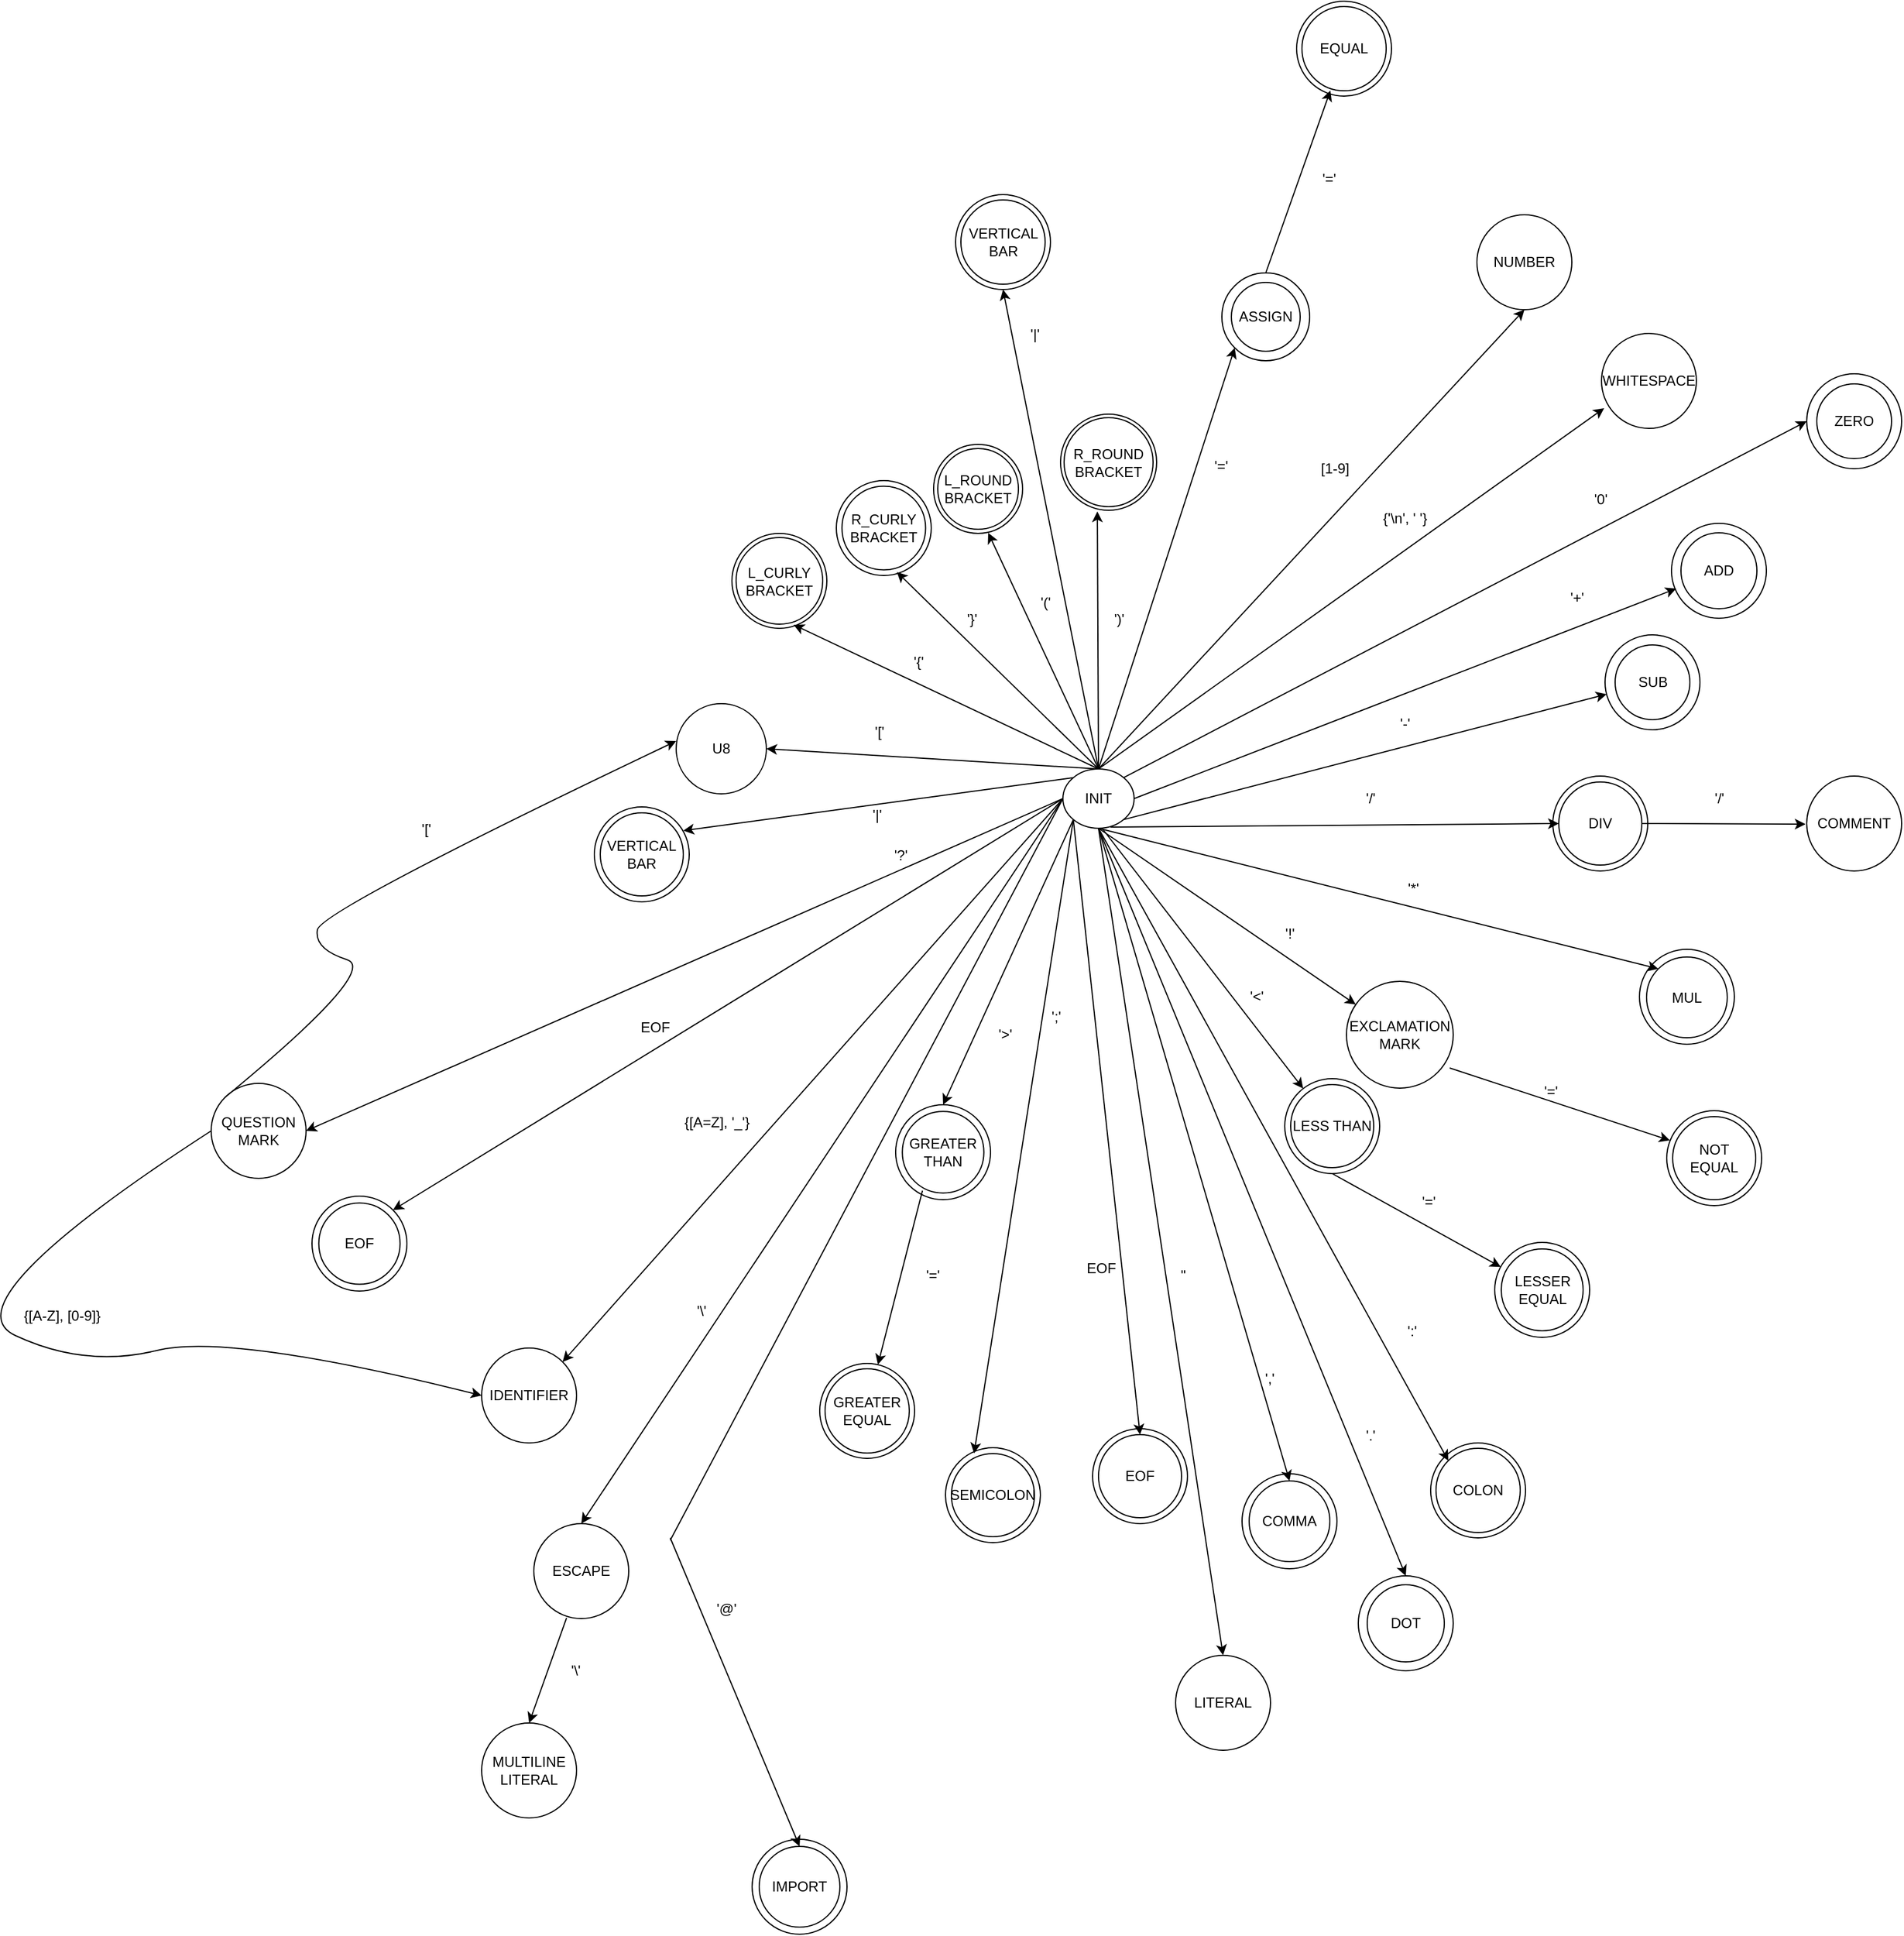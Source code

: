 <mxfile version="25.0.1">
  <diagram name="Page-1" id="POLHNSUYzoH1prWRDZbM">
    <mxGraphModel dx="2992" dy="2234" grid="0" gridSize="10" guides="1" tooltips="1" connect="1" arrows="1" fold="1" page="1" pageScale="1" pageWidth="850" pageHeight="1100" background="none" math="0" shadow="0">
      <root>
        <mxCell id="0" />
        <mxCell id="1" parent="0" />
        <mxCell id="hgPsBDcdBSowXGrfZS2o-11" value="&#39;=&#39;&lt;div&gt;&lt;br&gt;&lt;/div&gt;" style="text;html=1;align=center;verticalAlign=middle;resizable=0;points=[];autosize=1;strokeColor=none;fillColor=none;" parent="1" vertex="1">
          <mxGeometry x="259" y="198" width="30" height="41" as="geometry" />
        </mxCell>
        <mxCell id="hgPsBDcdBSowXGrfZS2o-12" value="" style="group" parent="1" vertex="1" connectable="0">
          <mxGeometry x="81" y="467" width="120" height="50" as="geometry" />
        </mxCell>
        <mxCell id="t6ezfYEOPhDP4UOzndGj-74" style="edgeStyle=none;rounded=0;orthogonalLoop=1;jettySize=auto;html=1;exitX=0;exitY=0.5;exitDx=0;exitDy=0;endArrow=none;endFill=0;" edge="1" parent="hgPsBDcdBSowXGrfZS2o-12" source="ZuQAkKAsYcVPwidDXJDo-1">
          <mxGeometry relative="1" as="geometry">
            <mxPoint x="-271" y="650" as="targetPoint" />
          </mxGeometry>
        </mxCell>
        <mxCell id="ZuQAkKAsYcVPwidDXJDo-1" value="INIT" style="ellipse;whiteSpace=wrap;html=1;" parent="hgPsBDcdBSowXGrfZS2o-12" vertex="1">
          <mxGeometry x="60" width="60" height="50" as="geometry" />
        </mxCell>
        <mxCell id="hgPsBDcdBSowXGrfZS2o-13" style="rounded=0;orthogonalLoop=1;jettySize=auto;html=1;exitX=0.5;exitY=0;exitDx=0;exitDy=0;entryX=0;entryY=1;entryDx=0;entryDy=0;" parent="1" source="ZuQAkKAsYcVPwidDXJDo-1" target="hgPsBDcdBSowXGrfZS2o-7" edge="1">
          <mxGeometry relative="1" as="geometry" />
        </mxCell>
        <mxCell id="hgPsBDcdBSowXGrfZS2o-16" value="&#39;=&#39;" style="text;html=1;align=center;verticalAlign=middle;resizable=0;points=[];autosize=1;strokeColor=none;fillColor=none;" parent="1" vertex="1">
          <mxGeometry x="350" y="-43" width="30" height="26" as="geometry" />
        </mxCell>
        <mxCell id="hgPsBDcdBSowXGrfZS2o-18" value="" style="group" parent="1" vertex="1" connectable="0">
          <mxGeometry x="275" y="49" width="74" height="74" as="geometry" />
        </mxCell>
        <mxCell id="hgPsBDcdBSowXGrfZS2o-2" value="ASSIGN" style="ellipse;whiteSpace=wrap;html=1;aspect=fixed;container=0;" parent="hgPsBDcdBSowXGrfZS2o-18" vertex="1">
          <mxGeometry x="8" y="8" width="58" height="58" as="geometry" />
        </mxCell>
        <mxCell id="hgPsBDcdBSowXGrfZS2o-7" value="" style="ellipse;whiteSpace=wrap;html=1;aspect=fixed;textOpacity=0;fontColor=default;fillColor=none;container=0;" parent="hgPsBDcdBSowXGrfZS2o-18" vertex="1">
          <mxGeometry width="74" height="74" as="geometry" />
        </mxCell>
        <mxCell id="hgPsBDcdBSowXGrfZS2o-20" style="rounded=0;orthogonalLoop=1;jettySize=auto;html=1;entryX=0.356;entryY=0.94;entryDx=0;entryDy=0;exitX=0.5;exitY=0;exitDx=0;exitDy=0;entryPerimeter=0;" parent="1" source="hgPsBDcdBSowXGrfZS2o-7" target="hgPsBDcdBSowXGrfZS2o-17" edge="1">
          <mxGeometry relative="1" as="geometry">
            <mxPoint x="385" y="-83" as="sourcePoint" />
          </mxGeometry>
        </mxCell>
        <mxCell id="hgPsBDcdBSowXGrfZS2o-22" value="&#39;+&#39;" style="text;html=1;align=center;verticalAlign=middle;resizable=0;points=[];autosize=1;strokeColor=none;fillColor=none;" parent="1" vertex="1">
          <mxGeometry x="559" y="310" width="30" height="26" as="geometry" />
        </mxCell>
        <mxCell id="hgPsBDcdBSowXGrfZS2o-25" value="" style="group" parent="1" vertex="1" connectable="0">
          <mxGeometry x="654" y="260" width="80" height="80" as="geometry" />
        </mxCell>
        <mxCell id="hgPsBDcdBSowXGrfZS2o-23" value="" style="ellipse;whiteSpace=wrap;html=1;aspect=fixed;" parent="hgPsBDcdBSowXGrfZS2o-25" vertex="1">
          <mxGeometry x="8" y="8" width="64" height="64" as="geometry" />
        </mxCell>
        <mxCell id="hgPsBDcdBSowXGrfZS2o-24" value="ADD" style="ellipse;whiteSpace=wrap;html=1;aspect=fixed;fillColor=none;" parent="hgPsBDcdBSowXGrfZS2o-25" vertex="1">
          <mxGeometry width="80" height="80" as="geometry" />
        </mxCell>
        <mxCell id="hgPsBDcdBSowXGrfZS2o-26" style="edgeStyle=none;rounded=0;orthogonalLoop=1;jettySize=auto;html=1;exitX=1;exitY=1;exitDx=0;exitDy=0;" parent="1" source="ZuQAkKAsYcVPwidDXJDo-1" target="hgPsBDcdBSowXGrfZS2o-27" edge="1">
          <mxGeometry relative="1" as="geometry">
            <mxPoint x="247" y="556" as="targetPoint" />
          </mxGeometry>
        </mxCell>
        <mxCell id="hgPsBDcdBSowXGrfZS2o-29" value="&#39;-&#39;&lt;div&gt;&lt;br&gt;&lt;/div&gt;" style="text;html=1;align=center;verticalAlign=middle;resizable=0;points=[];autosize=1;strokeColor=none;fillColor=none;" parent="1" vertex="1">
          <mxGeometry x="415" y="415.5" width="27" height="41" as="geometry" />
        </mxCell>
        <mxCell id="hgPsBDcdBSowXGrfZS2o-35" value="" style="group" parent="1" vertex="1" connectable="0">
          <mxGeometry x="554" y="473" width="80" height="80" as="geometry" />
        </mxCell>
        <mxCell id="hgPsBDcdBSowXGrfZS2o-33" value="" style="ellipse;whiteSpace=wrap;html=1;aspect=fixed;" parent="hgPsBDcdBSowXGrfZS2o-35" vertex="1">
          <mxGeometry width="80" height="80" as="geometry" />
        </mxCell>
        <mxCell id="hgPsBDcdBSowXGrfZS2o-40" style="edgeStyle=none;rounded=0;orthogonalLoop=1;jettySize=auto;html=1;exitX=1;exitY=0.5;exitDx=0;exitDy=0;" parent="hgPsBDcdBSowXGrfZS2o-35" source="hgPsBDcdBSowXGrfZS2o-34" edge="1">
          <mxGeometry relative="1" as="geometry">
            <mxPoint x="213" y="40.5" as="targetPoint" />
          </mxGeometry>
        </mxCell>
        <mxCell id="hgPsBDcdBSowXGrfZS2o-34" value="DIV" style="ellipse;whiteSpace=wrap;html=1;aspect=fixed;fillColor=none;" parent="hgPsBDcdBSowXGrfZS2o-35" vertex="1">
          <mxGeometry x="5" y="5" width="70" height="70" as="geometry" />
        </mxCell>
        <mxCell id="hgPsBDcdBSowXGrfZS2o-36" value="" style="group" parent="1" vertex="1" connectable="0">
          <mxGeometry x="627" y="619" width="80" height="80" as="geometry" />
        </mxCell>
        <mxCell id="hgPsBDcdBSowXGrfZS2o-31" value="" style="ellipse;whiteSpace=wrap;html=1;aspect=fixed;" parent="hgPsBDcdBSowXGrfZS2o-36" vertex="1">
          <mxGeometry width="80" height="80" as="geometry" />
        </mxCell>
        <mxCell id="hgPsBDcdBSowXGrfZS2o-32" value="MUL" style="ellipse;whiteSpace=wrap;html=1;aspect=fixed;fillColor=none;" parent="hgPsBDcdBSowXGrfZS2o-36" vertex="1">
          <mxGeometry x="6" y="6.5" width="68" height="68" as="geometry" />
        </mxCell>
        <mxCell id="hgPsBDcdBSowXGrfZS2o-37" value="" style="endArrow=classic;html=1;rounded=0;entryX=0;entryY=0.5;entryDx=0;entryDy=0;exitX=0.667;exitY=0.98;exitDx=0;exitDy=0;exitPerimeter=0;" parent="1" source="ZuQAkKAsYcVPwidDXJDo-1" target="hgPsBDcdBSowXGrfZS2o-34" edge="1">
          <mxGeometry width="50" height="50" relative="1" as="geometry">
            <mxPoint x="65" y="567" as="sourcePoint" />
            <mxPoint x="115" y="517" as="targetPoint" />
          </mxGeometry>
        </mxCell>
        <mxCell id="hgPsBDcdBSowXGrfZS2o-38" value="" style="group" parent="1" vertex="1" connectable="0">
          <mxGeometry x="598" y="354" width="80" height="80" as="geometry" />
        </mxCell>
        <mxCell id="hgPsBDcdBSowXGrfZS2o-27" value="" style="ellipse;whiteSpace=wrap;html=1;aspect=fixed;" parent="hgPsBDcdBSowXGrfZS2o-38" vertex="1">
          <mxGeometry width="80" height="80" as="geometry" />
        </mxCell>
        <mxCell id="hgPsBDcdBSowXGrfZS2o-28" value="SUB" style="ellipse;whiteSpace=wrap;html=1;aspect=fixed;fillColor=none;" parent="hgPsBDcdBSowXGrfZS2o-38" vertex="1">
          <mxGeometry x="8.5" y="8.5" width="63" height="63" as="geometry" />
        </mxCell>
        <mxCell id="hgPsBDcdBSowXGrfZS2o-39" value="&#39;/&#39;" style="text;html=1;align=center;verticalAlign=middle;resizable=0;points=[];autosize=1;strokeColor=none;fillColor=none;" parent="1" vertex="1">
          <mxGeometry x="387" y="479" width="26" height="26" as="geometry" />
        </mxCell>
        <mxCell id="hgPsBDcdBSowXGrfZS2o-41" value="&#39;/&#39;&lt;div&gt;&lt;br&gt;&lt;/div&gt;" style="text;html=1;align=center;verticalAlign=middle;resizable=0;points=[];autosize=1;strokeColor=none;fillColor=none;" parent="1" vertex="1">
          <mxGeometry x="681" y="478" width="26" height="41" as="geometry" />
        </mxCell>
        <mxCell id="hgPsBDcdBSowXGrfZS2o-42" value="COMMENT" style="ellipse;whiteSpace=wrap;html=1;aspect=fixed;" parent="1" vertex="1">
          <mxGeometry x="768" y="473" width="80" height="80" as="geometry" />
        </mxCell>
        <mxCell id="hgPsBDcdBSowXGrfZS2o-21" style="edgeStyle=none;rounded=0;orthogonalLoop=1;jettySize=auto;html=1;exitX=1;exitY=0.5;exitDx=0;exitDy=0;entryX=0.05;entryY=0.688;entryDx=0;entryDy=0;entryPerimeter=0;" parent="1" source="ZuQAkKAsYcVPwidDXJDo-1" target="hgPsBDcdBSowXGrfZS2o-24" edge="1">
          <mxGeometry relative="1" as="geometry">
            <mxPoint x="278" y="492" as="targetPoint" />
          </mxGeometry>
        </mxCell>
        <mxCell id="hgPsBDcdBSowXGrfZS2o-30" style="edgeStyle=none;rounded=0;orthogonalLoop=1;jettySize=auto;html=1;exitX=0.5;exitY=1;exitDx=0;exitDy=0;entryX=0;entryY=0;entryDx=0;entryDy=0;" parent="1" source="ZuQAkKAsYcVPwidDXJDo-1" target="hgPsBDcdBSowXGrfZS2o-32" edge="1">
          <mxGeometry relative="1" as="geometry">
            <mxPoint x="171" y="617" as="targetPoint" />
          </mxGeometry>
        </mxCell>
        <mxCell id="hgPsBDcdBSowXGrfZS2o-49" value="&#39;*&#39;" style="text;html=1;align=center;verticalAlign=middle;resizable=0;points=[];autosize=1;strokeColor=none;fillColor=none;" parent="1" vertex="1">
          <mxGeometry x="422" y="555" width="27" height="26" as="geometry" />
        </mxCell>
        <mxCell id="hgPsBDcdBSowXGrfZS2o-56" style="edgeStyle=none;rounded=0;orthogonalLoop=1;jettySize=auto;html=1;exitX=0.967;exitY=0.811;exitDx=0;exitDy=0;exitPerimeter=0;entryX=0.033;entryY=0.313;entryDx=0;entryDy=0;entryPerimeter=0;" parent="1" source="hgPsBDcdBSowXGrfZS2o-50" target="hgPsBDcdBSowXGrfZS2o-53" edge="1">
          <mxGeometry relative="1" as="geometry">
            <mxPoint x="582" y="854" as="targetPoint" />
          </mxGeometry>
        </mxCell>
        <mxCell id="hgPsBDcdBSowXGrfZS2o-50" value="EXCLAMATION&lt;div&gt;MARK&lt;/div&gt;" style="ellipse;whiteSpace=wrap;html=1;aspect=fixed;" parent="1" vertex="1">
          <mxGeometry x="380" y="646" width="90" height="90" as="geometry" />
        </mxCell>
        <mxCell id="hgPsBDcdBSowXGrfZS2o-52" style="edgeStyle=none;rounded=0;orthogonalLoop=1;jettySize=auto;html=1;exitX=0.5;exitY=1;exitDx=0;exitDy=0;" parent="1" source="ZuQAkKAsYcVPwidDXJDo-1" target="hgPsBDcdBSowXGrfZS2o-50" edge="1">
          <mxGeometry relative="1" as="geometry" />
        </mxCell>
        <mxCell id="hgPsBDcdBSowXGrfZS2o-55" value="" style="group" parent="1" vertex="1" connectable="0">
          <mxGeometry x="650" y="755" width="80" height="80" as="geometry" />
        </mxCell>
        <mxCell id="hgPsBDcdBSowXGrfZS2o-53" value="" style="ellipse;whiteSpace=wrap;html=1;aspect=fixed;" parent="hgPsBDcdBSowXGrfZS2o-55" vertex="1">
          <mxGeometry width="80" height="80" as="geometry" />
        </mxCell>
        <mxCell id="hgPsBDcdBSowXGrfZS2o-54" value="NOT&lt;div&gt;EQUAL&lt;/div&gt;" style="ellipse;whiteSpace=wrap;html=1;aspect=fixed;fillColor=none;" parent="hgPsBDcdBSowXGrfZS2o-55" vertex="1">
          <mxGeometry x="5" y="5" width="70" height="70" as="geometry" />
        </mxCell>
        <mxCell id="hgPsBDcdBSowXGrfZS2o-57" value="&#39;!&#39;" style="text;html=1;align=center;verticalAlign=middle;resizable=0;points=[];autosize=1;strokeColor=none;fillColor=none;" parent="1" vertex="1">
          <mxGeometry x="319" y="593" width="26" height="26" as="geometry" />
        </mxCell>
        <mxCell id="hgPsBDcdBSowXGrfZS2o-58" value="&#39;=&#39;" style="text;html=1;align=center;verticalAlign=middle;resizable=0;points=[];autosize=1;strokeColor=none;fillColor=none;" parent="1" vertex="1">
          <mxGeometry x="537" y="726" width="30" height="26" as="geometry" />
        </mxCell>
        <mxCell id="hgPsBDcdBSowXGrfZS2o-64" style="edgeStyle=none;rounded=0;orthogonalLoop=1;jettySize=auto;html=1;" parent="1" target="hgPsBDcdBSowXGrfZS2o-65" edge="1">
          <mxGeometry relative="1" as="geometry">
            <mxPoint x="66" y="685" as="targetPoint" />
            <mxPoint x="174" y="517" as="sourcePoint" />
          </mxGeometry>
        </mxCell>
        <mxCell id="hgPsBDcdBSowXGrfZS2o-67" value="" style="group" parent="1" vertex="1" connectable="0">
          <mxGeometry x="328" y="728" width="80" height="80" as="geometry" />
        </mxCell>
        <mxCell id="hgPsBDcdBSowXGrfZS2o-65" value="LESS THAN" style="ellipse;whiteSpace=wrap;html=1;aspect=fixed;" parent="hgPsBDcdBSowXGrfZS2o-67" vertex="1">
          <mxGeometry width="80" height="80" as="geometry" />
        </mxCell>
        <mxCell id="hgPsBDcdBSowXGrfZS2o-66" value="" style="ellipse;whiteSpace=wrap;html=1;aspect=fixed;fillColor=none;" parent="hgPsBDcdBSowXGrfZS2o-67" vertex="1">
          <mxGeometry x="5" y="5" width="70" height="70" as="geometry" />
        </mxCell>
        <mxCell id="hgPsBDcdBSowXGrfZS2o-68" value="&#39;&amp;lt;&#39;" style="text;html=1;align=center;verticalAlign=middle;resizable=0;points=[];autosize=1;strokeColor=none;fillColor=none;" parent="1" vertex="1">
          <mxGeometry x="289" y="646" width="30" height="26" as="geometry" />
        </mxCell>
        <mxCell id="hgPsBDcdBSowXGrfZS2o-69" style="edgeStyle=none;rounded=0;orthogonalLoop=1;jettySize=auto;html=1;exitX=0.5;exitY=1;exitDx=0;exitDy=0;" parent="1" source="hgPsBDcdBSowXGrfZS2o-65" target="hgPsBDcdBSowXGrfZS2o-70" edge="1">
          <mxGeometry relative="1" as="geometry">
            <mxPoint x="66" y="843" as="targetPoint" />
          </mxGeometry>
        </mxCell>
        <mxCell id="hgPsBDcdBSowXGrfZS2o-72" value="" style="group" parent="1" vertex="1" connectable="0">
          <mxGeometry x="505" y="866" width="80" height="80" as="geometry" />
        </mxCell>
        <mxCell id="hgPsBDcdBSowXGrfZS2o-70" value="" style="ellipse;whiteSpace=wrap;html=1;aspect=fixed;" parent="hgPsBDcdBSowXGrfZS2o-72" vertex="1">
          <mxGeometry width="80" height="80" as="geometry" />
        </mxCell>
        <mxCell id="hgPsBDcdBSowXGrfZS2o-71" value="LESSER&lt;div&gt;EQUAL&lt;/div&gt;" style="ellipse;whiteSpace=wrap;html=1;aspect=fixed;fillColor=none;" parent="hgPsBDcdBSowXGrfZS2o-72" vertex="1">
          <mxGeometry x="5.5" y="5.5" width="69" height="69" as="geometry" />
        </mxCell>
        <mxCell id="hgPsBDcdBSowXGrfZS2o-73" value="&#39;=&#39;" style="text;html=1;align=center;verticalAlign=middle;resizable=0;points=[];autosize=1;strokeColor=none;fillColor=none;" parent="1" vertex="1">
          <mxGeometry x="434" y="819" width="30" height="26" as="geometry" />
        </mxCell>
        <mxCell id="hgPsBDcdBSowXGrfZS2o-78" value="" style="group" parent="1" vertex="1" connectable="0">
          <mxGeometry y="750" width="80" height="80" as="geometry" />
        </mxCell>
        <mxCell id="hgPsBDcdBSowXGrfZS2o-74" value="GREATER THAN" style="ellipse;whiteSpace=wrap;html=1;aspect=fixed;" parent="hgPsBDcdBSowXGrfZS2o-78" vertex="1">
          <mxGeometry width="80" height="80" as="geometry" />
        </mxCell>
        <mxCell id="hgPsBDcdBSowXGrfZS2o-76" value="" style="ellipse;whiteSpace=wrap;html=1;aspect=fixed;fillColor=none;" parent="hgPsBDcdBSowXGrfZS2o-78" vertex="1">
          <mxGeometry x="5.63" y="5.63" width="68.75" height="68.75" as="geometry" />
        </mxCell>
        <mxCell id="hgPsBDcdBSowXGrfZS2o-80" value="" style="group" parent="1" vertex="1" connectable="0">
          <mxGeometry x="-64" y="968" width="80" height="80" as="geometry" />
        </mxCell>
        <mxCell id="hgPsBDcdBSowXGrfZS2o-75" value="GREATER&lt;div&gt;EQUAL&lt;/div&gt;" style="ellipse;whiteSpace=wrap;html=1;aspect=fixed;" parent="hgPsBDcdBSowXGrfZS2o-80" vertex="1">
          <mxGeometry width="80" height="80" as="geometry" />
        </mxCell>
        <mxCell id="hgPsBDcdBSowXGrfZS2o-79" value="" style="ellipse;whiteSpace=wrap;html=1;aspect=fixed;fillColor=none;" parent="hgPsBDcdBSowXGrfZS2o-80" vertex="1">
          <mxGeometry x="4.5" y="4.5" width="71" height="71" as="geometry" />
        </mxCell>
        <mxCell id="hgPsBDcdBSowXGrfZS2o-81" value="" style="endArrow=classic;html=1;rounded=0;exitX=0;exitY=1;exitDx=0;exitDy=0;entryX=0.5;entryY=0;entryDx=0;entryDy=0;" parent="1" source="ZuQAkKAsYcVPwidDXJDo-1" target="hgPsBDcdBSowXGrfZS2o-74" edge="1">
          <mxGeometry width="50" height="50" relative="1" as="geometry">
            <mxPoint x="-233" y="567" as="sourcePoint" />
            <mxPoint x="41" y="626" as="targetPoint" />
          </mxGeometry>
        </mxCell>
        <mxCell id="hgPsBDcdBSowXGrfZS2o-82" style="edgeStyle=none;rounded=0;orthogonalLoop=1;jettySize=auto;html=1;exitX=0.247;exitY=0.971;exitDx=0;exitDy=0;entryX=0.613;entryY=0.013;entryDx=0;entryDy=0;entryPerimeter=0;exitPerimeter=0;" parent="1" source="hgPsBDcdBSowXGrfZS2o-76" target="hgPsBDcdBSowXGrfZS2o-75" edge="1">
          <mxGeometry relative="1" as="geometry" />
        </mxCell>
        <mxCell id="hgPsBDcdBSowXGrfZS2o-83" value="&#39;&amp;gt;&#39;" style="text;html=1;align=center;verticalAlign=middle;resizable=0;points=[];autosize=1;strokeColor=none;fillColor=none;" parent="1" vertex="1">
          <mxGeometry x="77" y="678" width="30" height="26" as="geometry" />
        </mxCell>
        <mxCell id="hgPsBDcdBSowXGrfZS2o-84" value="&#39;=&#39;" style="text;html=1;align=center;verticalAlign=middle;resizable=0;points=[];autosize=1;strokeColor=none;fillColor=none;" parent="1" vertex="1">
          <mxGeometry x="16" y="881" width="30" height="26" as="geometry" />
        </mxCell>
        <mxCell id="hgPsBDcdBSowXGrfZS2o-94" value="" style="group" parent="1" vertex="1" connectable="0">
          <mxGeometry x="-50" y="224" width="80" height="80" as="geometry" />
        </mxCell>
        <mxCell id="hgPsBDcdBSowXGrfZS2o-86" value="R_CURLY&lt;div&gt;BRACKET&lt;/div&gt;" style="ellipse;whiteSpace=wrap;html=1;aspect=fixed;" parent="hgPsBDcdBSowXGrfZS2o-94" vertex="1">
          <mxGeometry width="80" height="80" as="geometry" />
        </mxCell>
        <mxCell id="hgPsBDcdBSowXGrfZS2o-90" value="" style="ellipse;whiteSpace=wrap;html=1;aspect=fixed;fillColor=none;" parent="hgPsBDcdBSowXGrfZS2o-94" vertex="1">
          <mxGeometry x="4.75" y="4.75" width="70.5" height="70.5" as="geometry" />
        </mxCell>
        <mxCell id="hgPsBDcdBSowXGrfZS2o-95" value="" style="group" parent="1" vertex="1" connectable="0">
          <mxGeometry x="-138" y="268.5" width="80" height="80" as="geometry" />
        </mxCell>
        <mxCell id="hgPsBDcdBSowXGrfZS2o-85" value="L_CURLY&lt;div&gt;BRACKET&lt;/div&gt;" style="ellipse;whiteSpace=wrap;html=1;aspect=fixed;" parent="hgPsBDcdBSowXGrfZS2o-95" vertex="1">
          <mxGeometry width="80" height="80" as="geometry" />
        </mxCell>
        <mxCell id="hgPsBDcdBSowXGrfZS2o-91" value="" style="ellipse;whiteSpace=wrap;html=1;aspect=fixed;fillColor=none;" parent="hgPsBDcdBSowXGrfZS2o-95" vertex="1">
          <mxGeometry x="3.5" y="3.5" width="73" height="73" as="geometry" />
        </mxCell>
        <mxCell id="hgPsBDcdBSowXGrfZS2o-96" value="" style="group" parent="1" vertex="1" connectable="0">
          <mxGeometry x="139" y="168" width="81" height="81" as="geometry" />
        </mxCell>
        <mxCell id="hgPsBDcdBSowXGrfZS2o-88" value="" style="ellipse;whiteSpace=wrap;html=1;aspect=fixed;fillColor=none;" parent="hgPsBDcdBSowXGrfZS2o-96" vertex="1">
          <mxGeometry width="81" height="81" as="geometry" />
        </mxCell>
        <mxCell id="hgPsBDcdBSowXGrfZS2o-89" value="R_ROUND&lt;div&gt;BRACKET&lt;/div&gt;" style="ellipse;whiteSpace=wrap;html=1;aspect=fixed;" parent="hgPsBDcdBSowXGrfZS2o-96" vertex="1">
          <mxGeometry x="3" y="3" width="75" height="75" as="geometry" />
        </mxCell>
        <mxCell id="hgPsBDcdBSowXGrfZS2o-97" value="" style="group" parent="1" vertex="1" connectable="0">
          <mxGeometry x="32" y="193.5" width="75" height="75" as="geometry" />
        </mxCell>
        <mxCell id="hgPsBDcdBSowXGrfZS2o-87" value="L_&lt;span style=&quot;background-color: initial;&quot;&gt;ROUND&lt;/span&gt;&lt;div&gt;&lt;span style=&quot;background-color: initial;&quot;&gt;BRACKET&lt;/span&gt;&lt;/div&gt;" style="ellipse;whiteSpace=wrap;html=1;aspect=fixed;" parent="hgPsBDcdBSowXGrfZS2o-97" vertex="1">
          <mxGeometry width="75" height="75" as="geometry" />
        </mxCell>
        <mxCell id="hgPsBDcdBSowXGrfZS2o-92" value="" style="ellipse;whiteSpace=wrap;html=1;aspect=fixed;fillColor=none;" parent="hgPsBDcdBSowXGrfZS2o-97" vertex="1">
          <mxGeometry x="3.5" y="3.5" width="68" height="68" as="geometry" />
        </mxCell>
        <mxCell id="hgPsBDcdBSowXGrfZS2o-98" style="edgeStyle=none;rounded=0;orthogonalLoop=1;jettySize=auto;html=1;exitX=0.5;exitY=0;exitDx=0;exitDy=0;entryX=0.383;entryY=1.012;entryDx=0;entryDy=0;entryPerimeter=0;" parent="1" source="ZuQAkKAsYcVPwidDXJDo-1" target="hgPsBDcdBSowXGrfZS2o-88" edge="1">
          <mxGeometry relative="1" as="geometry" />
        </mxCell>
        <mxCell id="hgPsBDcdBSowXGrfZS2o-99" value="&#39;)&#39;" style="text;html=1;align=center;verticalAlign=middle;resizable=0;points=[];autosize=1;strokeColor=none;fillColor=none;" parent="1" vertex="1">
          <mxGeometry x="174.5" y="328" width="27" height="26" as="geometry" />
        </mxCell>
        <mxCell id="hgPsBDcdBSowXGrfZS2o-104" style="edgeStyle=none;rounded=0;orthogonalLoop=1;jettySize=auto;html=1;exitX=0.5;exitY=0;exitDx=0;exitDy=0;entryX=0.625;entryY=1.044;entryDx=0;entryDy=0;entryPerimeter=0;" parent="1" source="ZuQAkKAsYcVPwidDXJDo-1" target="hgPsBDcdBSowXGrfZS2o-92" edge="1">
          <mxGeometry relative="1" as="geometry" />
        </mxCell>
        <mxCell id="hgPsBDcdBSowXGrfZS2o-105" value="&#39;(&#39;" style="text;html=1;align=center;verticalAlign=middle;resizable=0;points=[];autosize=1;strokeColor=none;fillColor=none;" parent="1" vertex="1">
          <mxGeometry x="112" y="314" width="27" height="26" as="geometry" />
        </mxCell>
        <mxCell id="hgPsBDcdBSowXGrfZS2o-107" style="edgeStyle=none;rounded=0;orthogonalLoop=1;jettySize=auto;html=1;exitX=0.5;exitY=0;exitDx=0;exitDy=0;entryX=0.638;entryY=0.963;entryDx=0;entryDy=0;entryPerimeter=0;" parent="1" source="ZuQAkKAsYcVPwidDXJDo-1" target="hgPsBDcdBSowXGrfZS2o-86" edge="1">
          <mxGeometry relative="1" as="geometry" />
        </mxCell>
        <mxCell id="hgPsBDcdBSowXGrfZS2o-108" value="&#39;}&#39;" style="text;html=1;align=center;verticalAlign=middle;resizable=0;points=[];autosize=1;strokeColor=none;fillColor=none;" parent="1" vertex="1">
          <mxGeometry x="50.5" y="328" width="27" height="26" as="geometry" />
        </mxCell>
        <mxCell id="hgPsBDcdBSowXGrfZS2o-110" style="edgeStyle=none;rounded=0;orthogonalLoop=1;jettySize=auto;html=1;exitX=0.5;exitY=0;exitDx=0;exitDy=0;entryX=0.664;entryY=1.007;entryDx=0;entryDy=0;entryPerimeter=0;" parent="1" source="ZuQAkKAsYcVPwidDXJDo-1" target="hgPsBDcdBSowXGrfZS2o-91" edge="1">
          <mxGeometry relative="1" as="geometry" />
        </mxCell>
        <mxCell id="hgPsBDcdBSowXGrfZS2o-111" value="&#39;{&#39;" style="text;html=1;align=center;verticalAlign=middle;resizable=0;points=[];autosize=1;strokeColor=none;fillColor=none;" parent="1" vertex="1">
          <mxGeometry x="5" y="364" width="27" height="26" as="geometry" />
        </mxCell>
        <mxCell id="hgPsBDcdBSowXGrfZS2o-112" value="U8" style="ellipse;whiteSpace=wrap;html=1;aspect=fixed;" parent="1" vertex="1">
          <mxGeometry x="-185" y="412" width="76" height="76" as="geometry" />
        </mxCell>
        <mxCell id="hgPsBDcdBSowXGrfZS2o-113" style="edgeStyle=none;rounded=0;orthogonalLoop=1;jettySize=auto;html=1;exitX=0.5;exitY=0;exitDx=0;exitDy=0;entryX=1;entryY=0.5;entryDx=0;entryDy=0;" parent="1" source="ZuQAkKAsYcVPwidDXJDo-1" target="hgPsBDcdBSowXGrfZS2o-112" edge="1">
          <mxGeometry relative="1" as="geometry">
            <mxPoint x="-107" y="443" as="targetPoint" />
          </mxGeometry>
        </mxCell>
        <mxCell id="hgPsBDcdBSowXGrfZS2o-114" value="&#39;[&#39;" style="text;html=1;align=center;verticalAlign=middle;resizable=0;points=[];autosize=1;strokeColor=none;fillColor=none;" parent="1" vertex="1">
          <mxGeometry x="-27" y="423" width="26" height="26" as="geometry" />
        </mxCell>
        <mxCell id="hgPsBDcdBSowXGrfZS2o-121" value="" style="group" parent="1" vertex="1" connectable="0">
          <mxGeometry x="-254" y="499" width="80" height="80" as="geometry" />
        </mxCell>
        <mxCell id="hgPsBDcdBSowXGrfZS2o-119" value="VERTICAL&lt;div&gt;BAR&lt;/div&gt;" style="ellipse;whiteSpace=wrap;html=1;aspect=fixed;" parent="hgPsBDcdBSowXGrfZS2o-121" vertex="1">
          <mxGeometry width="80" height="80" as="geometry" />
        </mxCell>
        <mxCell id="hgPsBDcdBSowXGrfZS2o-120" value="" style="ellipse;whiteSpace=wrap;html=1;aspect=fixed;fillColor=none;" parent="hgPsBDcdBSowXGrfZS2o-121" vertex="1">
          <mxGeometry x="5" y="5" width="70" height="70" as="geometry" />
        </mxCell>
        <mxCell id="hgPsBDcdBSowXGrfZS2o-115" style="edgeStyle=none;rounded=0;orthogonalLoop=1;jettySize=auto;html=1;exitX=0;exitY=0;exitDx=0;exitDy=0;entryX=0.938;entryY=0.25;entryDx=0;entryDy=0;entryPerimeter=0;" parent="1" source="ZuQAkKAsYcVPwidDXJDo-1" target="hgPsBDcdBSowXGrfZS2o-119" edge="1">
          <mxGeometry relative="1" as="geometry">
            <mxPoint x="-160" y="514" as="targetPoint" />
          </mxGeometry>
        </mxCell>
        <mxCell id="hgPsBDcdBSowXGrfZS2o-122" value="&#39;|&#39;" style="text;html=1;align=center;verticalAlign=middle;resizable=0;points=[];autosize=1;strokeColor=none;fillColor=none;" parent="1" vertex="1">
          <mxGeometry x="-29" y="493" width="26" height="26" as="geometry" />
        </mxCell>
        <mxCell id="hgPsBDcdBSowXGrfZS2o-124" value="&#39;?&#39;" style="text;html=1;align=center;verticalAlign=middle;resizable=0;points=[];autosize=1;strokeColor=none;fillColor=none;" parent="1" vertex="1">
          <mxGeometry x="-11" y="527" width="29" height="26" as="geometry" />
        </mxCell>
        <mxCell id="hgPsBDcdBSowXGrfZS2o-125" value="QUESTION MARK" style="ellipse;whiteSpace=wrap;html=1;aspect=fixed;" parent="1" vertex="1">
          <mxGeometry x="-577" y="732" width="80" height="80" as="geometry" />
        </mxCell>
        <mxCell id="hgPsBDcdBSowXGrfZS2o-123" style="edgeStyle=none;rounded=0;orthogonalLoop=1;jettySize=auto;html=1;exitX=0;exitY=0.5;exitDx=0;exitDy=0;entryX=1;entryY=0.5;entryDx=0;entryDy=0;" parent="1" source="ZuQAkKAsYcVPwidDXJDo-1" target="hgPsBDcdBSowXGrfZS2o-125" edge="1">
          <mxGeometry relative="1" as="geometry">
            <mxPoint x="-134" y="624.333" as="targetPoint" />
          </mxGeometry>
        </mxCell>
        <mxCell id="hgPsBDcdBSowXGrfZS2o-130" value="" style="curved=1;endArrow=classic;html=1;rounded=0;exitX=0;exitY=0;exitDx=0;exitDy=0;entryX=0;entryY=0.5;entryDx=0;entryDy=0;" parent="1" source="hgPsBDcdBSowXGrfZS2o-125" edge="1">
          <mxGeometry width="50" height="50" relative="1" as="geometry">
            <mxPoint x="-237" y="618.5" as="sourcePoint" />
            <mxPoint x="-185" y="443.5" as="targetPoint" />
            <Array as="points">
              <mxPoint x="-435" y="636.5" />
              <mxPoint x="-490" y="619" />
              <mxPoint x="-485" y="586.5" />
            </Array>
          </mxGeometry>
        </mxCell>
        <mxCell id="hgPsBDcdBSowXGrfZS2o-131" value="&#39;[&#39;" style="text;html=1;align=center;verticalAlign=middle;resizable=0;points=[];autosize=1;strokeColor=none;fillColor=none;" parent="1" vertex="1">
          <mxGeometry x="-409" y="505" width="26" height="26" as="geometry" />
        </mxCell>
        <mxCell id="hgPsBDcdBSowXGrfZS2o-134" value="" style="group" parent="1" vertex="1" connectable="0">
          <mxGeometry x="-492" y="827" width="80" height="80" as="geometry" />
        </mxCell>
        <mxCell id="hgPsBDcdBSowXGrfZS2o-132" value="EOF" style="ellipse;whiteSpace=wrap;html=1;aspect=fixed;" parent="hgPsBDcdBSowXGrfZS2o-134" vertex="1">
          <mxGeometry width="80" height="80" as="geometry" />
        </mxCell>
        <mxCell id="hgPsBDcdBSowXGrfZS2o-133" value="" style="ellipse;whiteSpace=wrap;html=1;aspect=fixed;fillColor=none;" parent="hgPsBDcdBSowXGrfZS2o-134" vertex="1">
          <mxGeometry x="5.75" y="5.75" width="68.5" height="68.5" as="geometry" />
        </mxCell>
        <mxCell id="hgPsBDcdBSowXGrfZS2o-135" style="edgeStyle=none;rounded=0;orthogonalLoop=1;jettySize=auto;html=1;exitX=0;exitY=0.5;exitDx=0;exitDy=0;entryX=1;entryY=0;entryDx=0;entryDy=0;" parent="1" source="ZuQAkKAsYcVPwidDXJDo-1" target="hgPsBDcdBSowXGrfZS2o-132" edge="1">
          <mxGeometry relative="1" as="geometry" />
        </mxCell>
        <mxCell id="hgPsBDcdBSowXGrfZS2o-136" value="EOF" style="text;html=1;align=center;verticalAlign=middle;resizable=0;points=[];autosize=1;strokeColor=none;fillColor=none;" parent="1" vertex="1">
          <mxGeometry x="-225" y="672" width="43" height="26" as="geometry" />
        </mxCell>
        <mxCell id="hgPsBDcdBSowXGrfZS2o-137" value="" style="group" parent="1" vertex="1" connectable="0">
          <mxGeometry x="338" y="-180" width="80" height="80" as="geometry" />
        </mxCell>
        <mxCell id="hgPsBDcdBSowXGrfZS2o-15" value="" style="ellipse;whiteSpace=wrap;html=1;aspect=fixed;" parent="hgPsBDcdBSowXGrfZS2o-137" vertex="1">
          <mxGeometry x="4.5" y="4.5" width="71" height="71" as="geometry" />
        </mxCell>
        <mxCell id="hgPsBDcdBSowXGrfZS2o-17" value="EQUAL" style="ellipse;whiteSpace=wrap;html=1;aspect=fixed;fillColor=none;" parent="hgPsBDcdBSowXGrfZS2o-137" vertex="1">
          <mxGeometry width="80" height="80" as="geometry" />
        </mxCell>
        <mxCell id="t6ezfYEOPhDP4UOzndGj-4" value="" style="group" vertex="1" connectable="0" parent="1">
          <mxGeometry x="42" y="1039" width="80" height="80" as="geometry" />
        </mxCell>
        <mxCell id="t6ezfYEOPhDP4UOzndGj-1" value="SEMICOLON" style="ellipse;whiteSpace=wrap;html=1;aspect=fixed;" vertex="1" parent="t6ezfYEOPhDP4UOzndGj-4">
          <mxGeometry width="80" height="80" as="geometry" />
        </mxCell>
        <mxCell id="t6ezfYEOPhDP4UOzndGj-2" value="" style="ellipse;whiteSpace=wrap;html=1;aspect=fixed;fillColor=none;container=1;" vertex="1" parent="t6ezfYEOPhDP4UOzndGj-4">
          <mxGeometry x="5" y="5" width="70" height="70" as="geometry" />
        </mxCell>
        <mxCell id="t6ezfYEOPhDP4UOzndGj-7" style="edgeStyle=none;rounded=0;orthogonalLoop=1;jettySize=auto;html=1;exitX=0;exitY=1;exitDx=0;exitDy=0;entryX=0.273;entryY=-0.003;entryDx=0;entryDy=0;entryPerimeter=0;" edge="1" parent="1" source="ZuQAkKAsYcVPwidDXJDo-1" target="t6ezfYEOPhDP4UOzndGj-2">
          <mxGeometry relative="1" as="geometry" />
        </mxCell>
        <mxCell id="t6ezfYEOPhDP4UOzndGj-8" value="&#39;;&#39;" style="text;html=1;align=center;verticalAlign=middle;resizable=0;points=[];autosize=1;strokeColor=none;fillColor=none;" vertex="1" parent="1">
          <mxGeometry x="122" y="663" width="26" height="26" as="geometry" />
        </mxCell>
        <mxCell id="t6ezfYEOPhDP4UOzndGj-10" value="EOF" style="text;html=1;align=center;verticalAlign=middle;resizable=0;points=[];autosize=1;strokeColor=none;fillColor=none;" vertex="1" parent="1">
          <mxGeometry x="151" y="875" width="43" height="26" as="geometry" />
        </mxCell>
        <mxCell id="t6ezfYEOPhDP4UOzndGj-13" value="" style="group" vertex="1" connectable="0" parent="1">
          <mxGeometry x="166" y="1023" width="80" height="80" as="geometry" />
        </mxCell>
        <mxCell id="t6ezfYEOPhDP4UOzndGj-11" value="EOF" style="ellipse;whiteSpace=wrap;html=1;aspect=fixed;" vertex="1" parent="t6ezfYEOPhDP4UOzndGj-13">
          <mxGeometry width="80" height="80" as="geometry" />
        </mxCell>
        <mxCell id="t6ezfYEOPhDP4UOzndGj-12" value="" style="ellipse;whiteSpace=wrap;html=1;aspect=fixed;fillColor=none;" vertex="1" parent="t6ezfYEOPhDP4UOzndGj-13">
          <mxGeometry x="5" y="5" width="70" height="70" as="geometry" />
        </mxCell>
        <mxCell id="t6ezfYEOPhDP4UOzndGj-9" style="edgeStyle=none;rounded=0;orthogonalLoop=1;jettySize=auto;html=1;exitX=0;exitY=1;exitDx=0;exitDy=0;entryX=0.5;entryY=0;entryDx=0;entryDy=0;" edge="1" parent="1" source="ZuQAkKAsYcVPwidDXJDo-1" target="t6ezfYEOPhDP4UOzndGj-12">
          <mxGeometry relative="1" as="geometry">
            <mxPoint x="230.824" y="1031.824" as="targetPoint" />
          </mxGeometry>
        </mxCell>
        <mxCell id="t6ezfYEOPhDP4UOzndGj-21" value="IDENTIFIER" style="ellipse;whiteSpace=wrap;html=1;aspect=fixed;" vertex="1" parent="1">
          <mxGeometry x="-349" y="955" width="80" height="80" as="geometry" />
        </mxCell>
        <mxCell id="t6ezfYEOPhDP4UOzndGj-22" value="" style="group" vertex="1" connectable="0" parent="1">
          <mxGeometry x="451" y="1035" width="80" height="80" as="geometry" />
        </mxCell>
        <mxCell id="t6ezfYEOPhDP4UOzndGj-17" value="COLON" style="ellipse;whiteSpace=wrap;html=1;aspect=fixed;" vertex="1" parent="t6ezfYEOPhDP4UOzndGj-22">
          <mxGeometry width="80" height="80" as="geometry" />
        </mxCell>
        <mxCell id="t6ezfYEOPhDP4UOzndGj-18" value="" style="ellipse;whiteSpace=wrap;html=1;aspect=fixed;fillColor=none;" vertex="1" parent="t6ezfYEOPhDP4UOzndGj-22">
          <mxGeometry x="4.5" y="4.5" width="71" height="71" as="geometry" />
        </mxCell>
        <mxCell id="t6ezfYEOPhDP4UOzndGj-23" value="" style="group" vertex="1" connectable="0" parent="1">
          <mxGeometry x="292" y="1061" width="80" height="80" as="geometry" />
        </mxCell>
        <mxCell id="t6ezfYEOPhDP4UOzndGj-19" value="COMMA" style="ellipse;whiteSpace=wrap;html=1;aspect=fixed;" vertex="1" parent="t6ezfYEOPhDP4UOzndGj-23">
          <mxGeometry width="80" height="80" as="geometry" />
        </mxCell>
        <mxCell id="t6ezfYEOPhDP4UOzndGj-20" value="" style="ellipse;whiteSpace=wrap;html=1;aspect=fixed;fillColor=none;" vertex="1" parent="t6ezfYEOPhDP4UOzndGj-23">
          <mxGeometry x="6" y="6" width="68" height="68" as="geometry" />
        </mxCell>
        <mxCell id="t6ezfYEOPhDP4UOzndGj-24" value="" style="group" vertex="1" connectable="0" parent="1">
          <mxGeometry x="390" y="1147" width="80" height="80" as="geometry" />
        </mxCell>
        <mxCell id="t6ezfYEOPhDP4UOzndGj-15" value="DOT" style="ellipse;whiteSpace=wrap;html=1;aspect=fixed;" vertex="1" parent="t6ezfYEOPhDP4UOzndGj-24">
          <mxGeometry width="80" height="80" as="geometry" />
        </mxCell>
        <mxCell id="t6ezfYEOPhDP4UOzndGj-16" value="" style="ellipse;whiteSpace=wrap;html=1;aspect=fixed;fillColor=none;" vertex="1" parent="t6ezfYEOPhDP4UOzndGj-24">
          <mxGeometry x="7.5" y="7.5" width="65" height="65" as="geometry" />
        </mxCell>
        <mxCell id="t6ezfYEOPhDP4UOzndGj-14" style="edgeStyle=none;rounded=0;orthogonalLoop=1;jettySize=auto;html=1;exitX=0.5;exitY=1;exitDx=0;exitDy=0;entryX=0;entryY=0;entryDx=0;entryDy=0;" edge="1" parent="1" source="ZuQAkKAsYcVPwidDXJDo-1" target="t6ezfYEOPhDP4UOzndGj-18">
          <mxGeometry relative="1" as="geometry">
            <mxPoint x="339.059" y="1065.941" as="targetPoint" />
          </mxGeometry>
        </mxCell>
        <mxCell id="t6ezfYEOPhDP4UOzndGj-26" value="&#39;:&#39;" style="text;html=1;align=center;verticalAlign=middle;resizable=0;points=[];autosize=1;strokeColor=none;fillColor=none;" vertex="1" parent="1">
          <mxGeometry x="422" y="928" width="26" height="26" as="geometry" />
        </mxCell>
        <mxCell id="t6ezfYEOPhDP4UOzndGj-27" style="edgeStyle=none;rounded=0;orthogonalLoop=1;jettySize=auto;html=1;exitX=0.5;exitY=1;exitDx=0;exitDy=0;entryX=0.5;entryY=0;entryDx=0;entryDy=0;" edge="1" parent="1" source="ZuQAkKAsYcVPwidDXJDo-1" target="t6ezfYEOPhDP4UOzndGj-15">
          <mxGeometry relative="1" as="geometry" />
        </mxCell>
        <mxCell id="t6ezfYEOPhDP4UOzndGj-28" value="&#39;.&#39;" style="text;html=1;align=center;verticalAlign=middle;resizable=0;points=[];autosize=1;strokeColor=none;fillColor=none;" vertex="1" parent="1">
          <mxGeometry x="387" y="1016" width="26" height="26" as="geometry" />
        </mxCell>
        <mxCell id="t6ezfYEOPhDP4UOzndGj-29" style="edgeStyle=none;rounded=0;orthogonalLoop=1;jettySize=auto;html=1;exitX=0.5;exitY=1;exitDx=0;exitDy=0;entryX=0.5;entryY=0;entryDx=0;entryDy=0;" edge="1" parent="1" source="ZuQAkKAsYcVPwidDXJDo-1" target="t6ezfYEOPhDP4UOzndGj-20">
          <mxGeometry relative="1" as="geometry" />
        </mxCell>
        <mxCell id="t6ezfYEOPhDP4UOzndGj-30" value="&#39;,&#39;" style="text;html=1;align=center;verticalAlign=middle;resizable=0;points=[];autosize=1;strokeColor=none;fillColor=none;" vertex="1" parent="1">
          <mxGeometry x="302" y="968" width="26" height="26" as="geometry" />
        </mxCell>
        <mxCell id="t6ezfYEOPhDP4UOzndGj-34" value="{[A=Z], &#39;_&#39;}" style="text;html=1;align=center;verticalAlign=middle;resizable=0;points=[];autosize=1;strokeColor=none;fillColor=none;" vertex="1" parent="1">
          <mxGeometry x="-188" y="752" width="73" height="26" as="geometry" />
        </mxCell>
        <mxCell id="t6ezfYEOPhDP4UOzndGj-33" style="edgeStyle=none;rounded=0;orthogonalLoop=1;jettySize=auto;html=1;exitX=0;exitY=0.5;exitDx=0;exitDy=0;entryX=1;entryY=0;entryDx=0;entryDy=0;" edge="1" parent="1" source="ZuQAkKAsYcVPwidDXJDo-1" target="t6ezfYEOPhDP4UOzndGj-21">
          <mxGeometry relative="1" as="geometry">
            <mxPoint x="-279.765" y="964.765" as="targetPoint" />
          </mxGeometry>
        </mxCell>
        <mxCell id="t6ezfYEOPhDP4UOzndGj-35" value="LITERAL" style="ellipse;whiteSpace=wrap;html=1;aspect=fixed;" vertex="1" parent="1">
          <mxGeometry x="236" y="1214" width="80" height="80" as="geometry" />
        </mxCell>
        <mxCell id="t6ezfYEOPhDP4UOzndGj-44" style="edgeStyle=none;rounded=0;orthogonalLoop=1;jettySize=auto;html=1;exitX=0.345;exitY=0.993;exitDx=0;exitDy=0;entryX=0.5;entryY=0;entryDx=0;entryDy=0;exitPerimeter=0;" edge="1" parent="1" source="t6ezfYEOPhDP4UOzndGj-36" target="t6ezfYEOPhDP4UOzndGj-37">
          <mxGeometry relative="1" as="geometry" />
        </mxCell>
        <mxCell id="t6ezfYEOPhDP4UOzndGj-36" value="ESCAPE" style="ellipse;whiteSpace=wrap;html=1;aspect=fixed;" vertex="1" parent="1">
          <mxGeometry x="-305" y="1103" width="80" height="80" as="geometry" />
        </mxCell>
        <mxCell id="t6ezfYEOPhDP4UOzndGj-37" value="MULTILINE LITERAL" style="ellipse;whiteSpace=wrap;html=1;aspect=fixed;" vertex="1" parent="1">
          <mxGeometry x="-349" y="1271" width="80" height="80" as="geometry" />
        </mxCell>
        <mxCell id="t6ezfYEOPhDP4UOzndGj-38" value="NUMBER" style="ellipse;whiteSpace=wrap;html=1;aspect=fixed;" vertex="1" parent="1">
          <mxGeometry x="490" width="80" height="80" as="geometry" />
        </mxCell>
        <mxCell id="t6ezfYEOPhDP4UOzndGj-39" value="WHITESPACE" style="ellipse;whiteSpace=wrap;html=1;aspect=fixed;" vertex="1" parent="1">
          <mxGeometry x="595" y="100" width="80" height="80" as="geometry" />
        </mxCell>
        <mxCell id="t6ezfYEOPhDP4UOzndGj-41" style="edgeStyle=none;rounded=0;orthogonalLoop=1;jettySize=auto;html=1;exitX=0;exitY=0.5;exitDx=0;exitDy=0;entryX=0.5;entryY=0;entryDx=0;entryDy=0;" edge="1" parent="1" source="ZuQAkKAsYcVPwidDXJDo-1" target="t6ezfYEOPhDP4UOzndGj-36">
          <mxGeometry relative="1" as="geometry">
            <mxPoint x="-260.941" y="1103.588" as="targetPoint" />
          </mxGeometry>
        </mxCell>
        <mxCell id="t6ezfYEOPhDP4UOzndGj-42" value="&#39;\&#39;" style="text;html=1;align=center;verticalAlign=middle;resizable=0;points=[];autosize=1;strokeColor=none;fillColor=none;" vertex="1" parent="1">
          <mxGeometry x="-177" y="911" width="26" height="26" as="geometry" />
        </mxCell>
        <mxCell id="t6ezfYEOPhDP4UOzndGj-45" value="&#39;\&#39;" style="text;html=1;align=center;verticalAlign=middle;resizable=0;points=[];autosize=1;strokeColor=none;fillColor=none;" vertex="1" parent="1">
          <mxGeometry x="-283" y="1214" width="26" height="26" as="geometry" />
        </mxCell>
        <mxCell id="t6ezfYEOPhDP4UOzndGj-46" style="edgeStyle=none;rounded=0;orthogonalLoop=1;jettySize=auto;html=1;exitX=0.5;exitY=1;exitDx=0;exitDy=0;entryX=0.5;entryY=0;entryDx=0;entryDy=0;" edge="1" parent="1" source="ZuQAkKAsYcVPwidDXJDo-1" target="t6ezfYEOPhDP4UOzndGj-35">
          <mxGeometry relative="1" as="geometry" />
        </mxCell>
        <mxCell id="t6ezfYEOPhDP4UOzndGj-47" value="&quot;" style="text;html=1;align=center;verticalAlign=middle;resizable=0;points=[];autosize=1;strokeColor=none;fillColor=none;" vertex="1" parent="1">
          <mxGeometry x="231" y="881" width="22" height="26" as="geometry" />
        </mxCell>
        <mxCell id="t6ezfYEOPhDP4UOzndGj-49" style="edgeStyle=none;rounded=0;orthogonalLoop=1;jettySize=auto;html=1;exitX=0.5;exitY=0;exitDx=0;exitDy=0;entryX=0.5;entryY=1;entryDx=0;entryDy=0;" edge="1" parent="1" source="ZuQAkKAsYcVPwidDXJDo-1" target="t6ezfYEOPhDP4UOzndGj-38">
          <mxGeometry relative="1" as="geometry" />
        </mxCell>
        <mxCell id="t6ezfYEOPhDP4UOzndGj-52" value="[1-9]" style="text;html=1;align=center;verticalAlign=middle;resizable=0;points=[];autosize=1;strokeColor=none;fillColor=none;" vertex="1" parent="1">
          <mxGeometry x="349" y="201" width="42" height="26" as="geometry" />
        </mxCell>
        <mxCell id="t6ezfYEOPhDP4UOzndGj-53" value="" style="endArrow=classic;html=1;rounded=0;entryX=0.028;entryY=0.787;entryDx=0;entryDy=0;entryPerimeter=0;" edge="1" parent="1" target="t6ezfYEOPhDP4UOzndGj-39">
          <mxGeometry width="50" height="50" relative="1" as="geometry">
            <mxPoint x="171" y="467" as="sourcePoint" />
            <mxPoint x="8" y="593" as="targetPoint" />
          </mxGeometry>
        </mxCell>
        <mxCell id="t6ezfYEOPhDP4UOzndGj-54" value="{&#39;\n&#39;, &#39; &#39;}" style="text;html=1;align=center;verticalAlign=middle;resizable=0;points=[];autosize=1;strokeColor=none;fillColor=none;" vertex="1" parent="1">
          <mxGeometry x="401" y="242.5" width="55" height="26" as="geometry" />
        </mxCell>
        <mxCell id="t6ezfYEOPhDP4UOzndGj-56" style="edgeStyle=none;rounded=0;orthogonalLoop=1;jettySize=auto;html=1;exitX=1;exitY=0;exitDx=0;exitDy=0;entryX=0;entryY=0.5;entryDx=0;entryDy=0;" edge="1" parent="1" source="ZuQAkKAsYcVPwidDXJDo-1" target="t6ezfYEOPhDP4UOzndGj-57">
          <mxGeometry relative="1" as="geometry">
            <mxPoint x="768" y="178.308" as="targetPoint" />
          </mxGeometry>
        </mxCell>
        <mxCell id="t6ezfYEOPhDP4UOzndGj-61" value="" style="group" vertex="1" connectable="0" parent="1">
          <mxGeometry x="768" y="134" width="80" height="80" as="geometry" />
        </mxCell>
        <mxCell id="t6ezfYEOPhDP4UOzndGj-57" value="ZERO" style="ellipse;whiteSpace=wrap;html=1;aspect=fixed;" vertex="1" parent="t6ezfYEOPhDP4UOzndGj-61">
          <mxGeometry width="80" height="80" as="geometry" />
        </mxCell>
        <mxCell id="t6ezfYEOPhDP4UOzndGj-59" value="" style="ellipse;whiteSpace=wrap;html=1;aspect=fixed;fillColor=none;" vertex="1" parent="t6ezfYEOPhDP4UOzndGj-61">
          <mxGeometry x="8.5" y="8.5" width="63" height="63" as="geometry" />
        </mxCell>
        <mxCell id="t6ezfYEOPhDP4UOzndGj-62" value="&#39;0&#39;" style="text;html=1;align=center;verticalAlign=middle;resizable=0;points=[];autosize=1;strokeColor=none;fillColor=none;" vertex="1" parent="1">
          <mxGeometry x="579.5" y="227" width="29" height="26" as="geometry" />
        </mxCell>
        <mxCell id="t6ezfYEOPhDP4UOzndGj-63" value="" style="curved=1;endArrow=classic;html=1;rounded=0;entryX=0;entryY=0.5;entryDx=0;entryDy=0;exitX=0;exitY=0.5;exitDx=0;exitDy=0;" edge="1" parent="1" source="hgPsBDcdBSowXGrfZS2o-125" target="t6ezfYEOPhDP4UOzndGj-21">
          <mxGeometry width="50" height="50" relative="1" as="geometry">
            <mxPoint x="-562" y="992" as="sourcePoint" />
            <mxPoint x="-512" y="942" as="targetPoint" />
            <Array as="points">
              <mxPoint x="-801" y="917" />
              <mxPoint x="-683" y="972" />
              <mxPoint x="-562" y="942" />
            </Array>
          </mxGeometry>
        </mxCell>
        <mxCell id="t6ezfYEOPhDP4UOzndGj-64" value="{[A-Z], [0-9]}" style="text;html=1;align=center;verticalAlign=middle;resizable=0;points=[];autosize=1;strokeColor=none;fillColor=none;" vertex="1" parent="1">
          <mxGeometry x="-745" y="915" width="83" height="26" as="geometry" />
        </mxCell>
        <mxCell id="t6ezfYEOPhDP4UOzndGj-68" value="" style="group" vertex="1" connectable="0" parent="1">
          <mxGeometry x="-121" y="1369" width="80" height="80" as="geometry" />
        </mxCell>
        <mxCell id="t6ezfYEOPhDP4UOzndGj-66" value="IMPORT" style="ellipse;whiteSpace=wrap;html=1;aspect=fixed;" vertex="1" parent="t6ezfYEOPhDP4UOzndGj-68">
          <mxGeometry width="80" height="80" as="geometry" />
        </mxCell>
        <mxCell id="t6ezfYEOPhDP4UOzndGj-67" value="" style="ellipse;whiteSpace=wrap;html=1;aspect=fixed;fillColor=none;" vertex="1" parent="t6ezfYEOPhDP4UOzndGj-68">
          <mxGeometry x="6" y="6" width="68" height="68" as="geometry" />
        </mxCell>
        <mxCell id="t6ezfYEOPhDP4UOzndGj-76" value="" style="endArrow=classic;html=1;rounded=0;entryX=0.5;entryY=0;entryDx=0;entryDy=0;" edge="1" parent="1" target="t6ezfYEOPhDP4UOzndGj-67">
          <mxGeometry width="50" height="50" relative="1" as="geometry">
            <mxPoint x="-190" y="1115" as="sourcePoint" />
            <mxPoint x="239" y="991" as="targetPoint" />
          </mxGeometry>
        </mxCell>
        <mxCell id="t6ezfYEOPhDP4UOzndGj-77" value="&#39;@&#39;" style="text;html=1;align=center;verticalAlign=middle;resizable=0;points=[];autosize=1;strokeColor=none;fillColor=none;" vertex="1" parent="1">
          <mxGeometry x="-161" y="1162" width="35" height="26" as="geometry" />
        </mxCell>
        <mxCell id="t6ezfYEOPhDP4UOzndGj-81" value="" style="group" vertex="1" connectable="0" parent="1">
          <mxGeometry x="50.5" y="-17" width="80" height="80" as="geometry" />
        </mxCell>
        <mxCell id="t6ezfYEOPhDP4UOzndGj-79" value="VERTICAL&lt;div&gt;BAR&lt;/div&gt;" style="ellipse;whiteSpace=wrap;html=1;aspect=fixed;" vertex="1" parent="t6ezfYEOPhDP4UOzndGj-81">
          <mxGeometry width="80" height="80" as="geometry" />
        </mxCell>
        <mxCell id="t6ezfYEOPhDP4UOzndGj-80" value="" style="ellipse;whiteSpace=wrap;html=1;aspect=fixed;fillColor=none;" vertex="1" parent="t6ezfYEOPhDP4UOzndGj-81">
          <mxGeometry x="4.5" y="4.5" width="71" height="71" as="geometry" />
        </mxCell>
        <mxCell id="t6ezfYEOPhDP4UOzndGj-78" style="edgeStyle=none;rounded=0;orthogonalLoop=1;jettySize=auto;html=1;exitX=0.5;exitY=0;exitDx=0;exitDy=0;entryX=0.5;entryY=1;entryDx=0;entryDy=0;" edge="1" parent="1" source="ZuQAkKAsYcVPwidDXJDo-1" target="t6ezfYEOPhDP4UOzndGj-79">
          <mxGeometry relative="1" as="geometry">
            <mxPoint x="94.154" y="72.154" as="targetPoint" />
          </mxGeometry>
        </mxCell>
        <mxCell id="t6ezfYEOPhDP4UOzndGj-82" value="&#39;|&#39;" style="text;html=1;align=center;verticalAlign=middle;resizable=0;points=[];autosize=1;strokeColor=none;fillColor=none;" vertex="1" parent="1">
          <mxGeometry x="104" y="88" width="26" height="26" as="geometry" />
        </mxCell>
      </root>
    </mxGraphModel>
  </diagram>
</mxfile>
